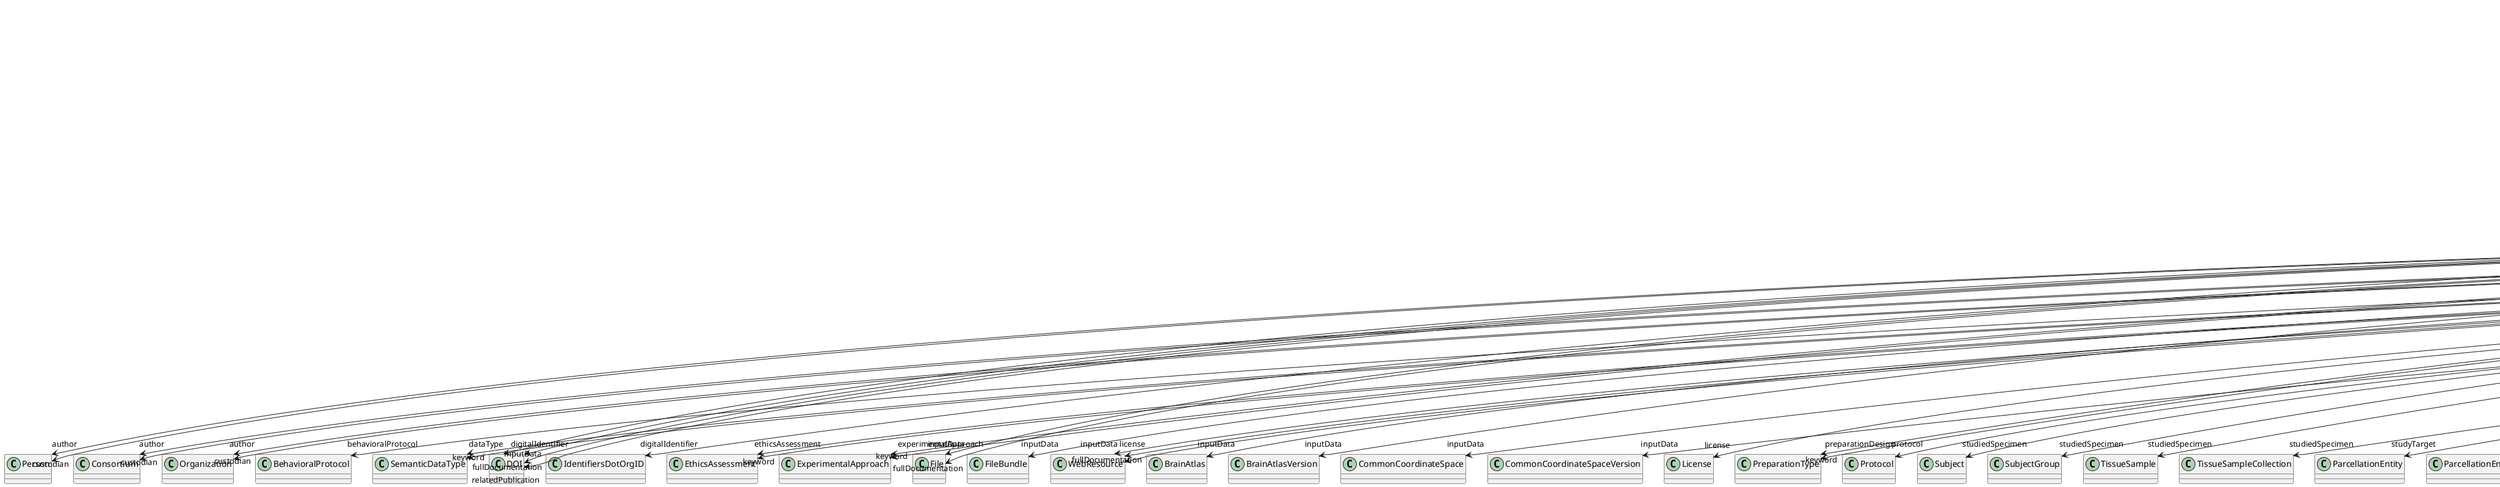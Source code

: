 @startuml
class DatasetVersion {
+author
+behavioralProtocol
+dataType
+digitalIdentifier
+ethicsAssessment
+experimentalApproach
+inputData
+isAlternativeVersionOf
+isNewVersionOf
+license
+preparationDesign
+protocol
+studiedSpecimen
+studyTarget
+technique
+accessibility
+copyright
+custodian
+description
+fullDocumentation
+fullName
+funding
+homepage
+howToCite
+keyword
+otherContribution
+relatedPublication
+releaseDate
+repository
+shortName
+supportChannel
+versionIdentifier
+versionInnovation

}
DatasetVersion -d-> "author" Person
DatasetVersion -d-> "author" Consortium
DatasetVersion -d-> "author" Organization
DatasetVersion -d-> "behavioralProtocol" BehavioralProtocol
DatasetVersion -d-> "dataType" SemanticDataType
DatasetVersion -d-> "digitalIdentifier" DOI
DatasetVersion -d-> "digitalIdentifier" IdentifiersDotOrgID
DatasetVersion -d-> "ethicsAssessment" EthicsAssessment
DatasetVersion -d-> "experimentalApproach" ExperimentalApproach
DatasetVersion -d-> "inputData" DOI
DatasetVersion -d-> "inputData" File
DatasetVersion -d-> "inputData" FileBundle
DatasetVersion -d-> "inputData" WebResource
DatasetVersion -d-> "inputData" BrainAtlas
DatasetVersion -d-> "inputData" BrainAtlasVersion
DatasetVersion -d-> "inputData" CommonCoordinateSpace
DatasetVersion -d-> "inputData" CommonCoordinateSpaceVersion
DatasetVersion -d-> "isAlternativeVersionOf" DatasetVersion
DatasetVersion -d-> "isNewVersionOf" DatasetVersion
DatasetVersion -d-> "license" License
DatasetVersion -d-> "license" WebResource
DatasetVersion -d-> "preparationDesign" PreparationType
DatasetVersion -d-> "protocol" Protocol
DatasetVersion -d-> "studiedSpecimen" Subject
DatasetVersion -d-> "studiedSpecimen" SubjectGroup
DatasetVersion -d-> "studiedSpecimen" TissueSample
DatasetVersion -d-> "studiedSpecimen" TissueSampleCollection
DatasetVersion -d-> "studyTarget" ParcellationEntity
DatasetVersion -d-> "studyTarget" ParcellationEntityVersion
DatasetVersion -d-> "studyTarget" CustomAnatomicalEntity
DatasetVersion -d-> "studyTarget" MolecularEntity
DatasetVersion -d-> "studyTarget" OrganismSubstance
DatasetVersion -d-> "studyTarget" ElectricalStimulusType
DatasetVersion -d-> "studyTarget" UBERONParcellation
DatasetVersion -d-> "studyTarget" Handedness
DatasetVersion -d-> "studyTarget" OlfactoryStimulusType
DatasetVersion -d-> "studyTarget" DiseaseModel
DatasetVersion -d-> "studyTarget" Disease
DatasetVersion -d-> "studyTarget" GustatoryStimulusType
DatasetVersion -d-> "studyTarget" AuditoryStimulusType
DatasetVersion -d-> "studyTarget" OpticalStimulusType
DatasetVersion -d-> "studyTarget" CellCultureType
DatasetVersion -d-> "studyTarget" BreedingType
DatasetVersion -d-> "studyTarget" TactileStimulusType
DatasetVersion -d-> "studyTarget" BiologicalOrder
DatasetVersion -d-> "studyTarget" OrganismSystem
DatasetVersion -d-> "studyTarget" BiologicalSex
DatasetVersion -d-> "studyTarget" VisualStimulusType
DatasetVersion -d-> "studyTarget" CellType
DatasetVersion -d-> "studyTarget" Organ
DatasetVersion -d-> "studyTarget" TissueSampleType
DatasetVersion -d-> "studyTarget" Species
DatasetVersion -d-> "studyTarget" GeneticStrainType
DatasetVersion -d-> "studyTarget" TermSuggestion
DatasetVersion -d-> "studyTarget" SubcellularEntity
DatasetVersion -d-> "technique" StimulationApproach
DatasetVersion -d-> "technique" AnalysisTechnique
DatasetVersion -d-> "technique" StimulationTechnique
DatasetVersion -d-> "technique" Technique
DatasetVersion -d-> "accessibility" ProductAccessibility
DatasetVersion -d-> "copyright" Copyright
DatasetVersion -d-> "custodian" Person
DatasetVersion -d-> "custodian" Consortium
DatasetVersion -d-> "custodian" Organization
DatasetVersion -d-> "fullDocumentation" DOI
DatasetVersion -d-> "fullDocumentation" File
DatasetVersion -d-> "fullDocumentation" WebResource
DatasetVersion -d-> "funding" Funding
DatasetVersion -d-> "keyword" MolecularEntity
DatasetVersion -d-> "keyword" MetaDataModelType
DatasetVersion -d-> "keyword" BiologicalProcess
DatasetVersion -d-> "keyword" OrganismSubstance
DatasetVersion -d-> "keyword" AnatomicalAxesOrientation
DatasetVersion -d-> "keyword" PatchClampVariation
DatasetVersion -d-> "keyword" FileBundleGrouping
DatasetVersion -d-> "keyword" ElectricalStimulusType
DatasetVersion -d-> "keyword" UBERONParcellation
DatasetVersion -d-> "keyword" Handedness
DatasetVersion -d-> "keyword" OlfactoryStimulusType
DatasetVersion -d-> "keyword" StimulationApproach
DatasetVersion -d-> "keyword" DiseaseModel
DatasetVersion -d-> "keyword" OperatingDevice
DatasetVersion -d-> "keyword" Colormap
DatasetVersion -d-> "keyword" Disease
DatasetVersion -d-> "keyword" AnnotationCriteriaType
DatasetVersion -d-> "keyword" ChemicalMixtureType
DatasetVersion -d-> "keyword" GustatoryStimulusType
DatasetVersion -d-> "keyword" EthicsAssessment
DatasetVersion -d-> "keyword" ExperimentalApproach
DatasetVersion -d-> "keyword" OperatingSystem
DatasetVersion -d-> "keyword" SemanticDataType
DatasetVersion -d-> "keyword" AuditoryStimulusType
DatasetVersion -d-> "keyword" MeasuredQuantity
DatasetVersion -d-> "keyword" UnitOfMeasurement
DatasetVersion -d-> "keyword" OpticalStimulusType
DatasetVersion -d-> "keyword" CellCultureType
DatasetVersion -d-> "keyword" DataType
DatasetVersion -d-> "keyword" ProductAccessibility
DatasetVersion -d-> "keyword" BreedingType
DatasetVersion -d-> "keyword" TactileStimulusType
DatasetVersion -d-> "keyword" BiologicalOrder
DatasetVersion -d-> "keyword" ModelScope
DatasetVersion -d-> "keyword" AgeCategory
DatasetVersion -d-> "keyword" OrganismSystem
DatasetVersion -d-> "keyword" AnnotationType
DatasetVersion -d-> "keyword" Laterality
DatasetVersion -d-> "keyword" BiologicalSex
DatasetVersion -d-> "keyword" SoftwareFeature
DatasetVersion -d-> "keyword" PreparationType
DatasetVersion -d-> "keyword" VisualStimulusType
DatasetVersion -d-> "keyword" LearningResourceType
DatasetVersion -d-> "keyword" DeviceType
DatasetVersion -d-> "keyword" ProgrammingLanguage
DatasetVersion -d-> "keyword" DifferenceMeasure
DatasetVersion -d-> "keyword" CellType
DatasetVersion -d-> "keyword" SetupType
DatasetVersion -d-> "keyword" TissueSampleAttribute
DatasetVersion -d-> "keyword" SoftwareApplicationCategory
DatasetVersion -d-> "keyword" TypeOfUncertainty
DatasetVersion -d-> "keyword" AnalysisTechnique
DatasetVersion -d-> "keyword" SubjectAttribute
DatasetVersion -d-> "keyword" EducationalLevel
DatasetVersion -d-> "keyword" Terminology
DatasetVersion -d-> "keyword" Service
DatasetVersion -d-> "keyword" CranialWindowReinforcementType
DatasetVersion -d-> "keyword" FileRepositoryType
DatasetVersion -d-> "keyword" StimulationTechnique
DatasetVersion -d-> "keyword" Organ
DatasetVersion -d-> "keyword" AnatomicalPlane
DatasetVersion -d-> "keyword" AtlasType
DatasetVersion -d-> "keyword" QualitativeOverlap
DatasetVersion -d-> "keyword" ActionStatusType
DatasetVersion -d-> "keyword" Language
DatasetVersion -d-> "keyword" Technique
DatasetVersion -d-> "keyword" CranialWindowConstructionType
DatasetVersion -d-> "keyword" FileUsageRole
DatasetVersion -d-> "keyword" MeasuredSignalType
DatasetVersion -d-> "keyword" AnatomicalIdentificationType
DatasetVersion -d-> "keyword" TissueSampleType
DatasetVersion -d-> "keyword" Species
DatasetVersion -d-> "keyword" ModelAbstractionLevel
DatasetVersion -d-> "keyword" GeneticStrainType
DatasetVersion -d-> "keyword" TermSuggestion
DatasetVersion -d-> "keyword" SubcellularEntity
DatasetVersion -d-> "keyword" ContributionType
DatasetVersion -d-> "keyword" CriteriaQualityType
DatasetVersion -d-> "otherContribution" Contribution
DatasetVersion -d-> "relatedPublication" DOI
DatasetVersion -d-> "relatedPublication" ISBN
DatasetVersion -d-> "relatedPublication" ISSN
DatasetVersion -d-> "relatedPublication" HANDLE
DatasetVersion -d-> "relatedPublication" ScholarlyArticle
DatasetVersion -d-> "relatedPublication" Book
DatasetVersion -d-> "relatedPublication" Chapter
DatasetVersion -d-> "repository" FileRepository

@enduml